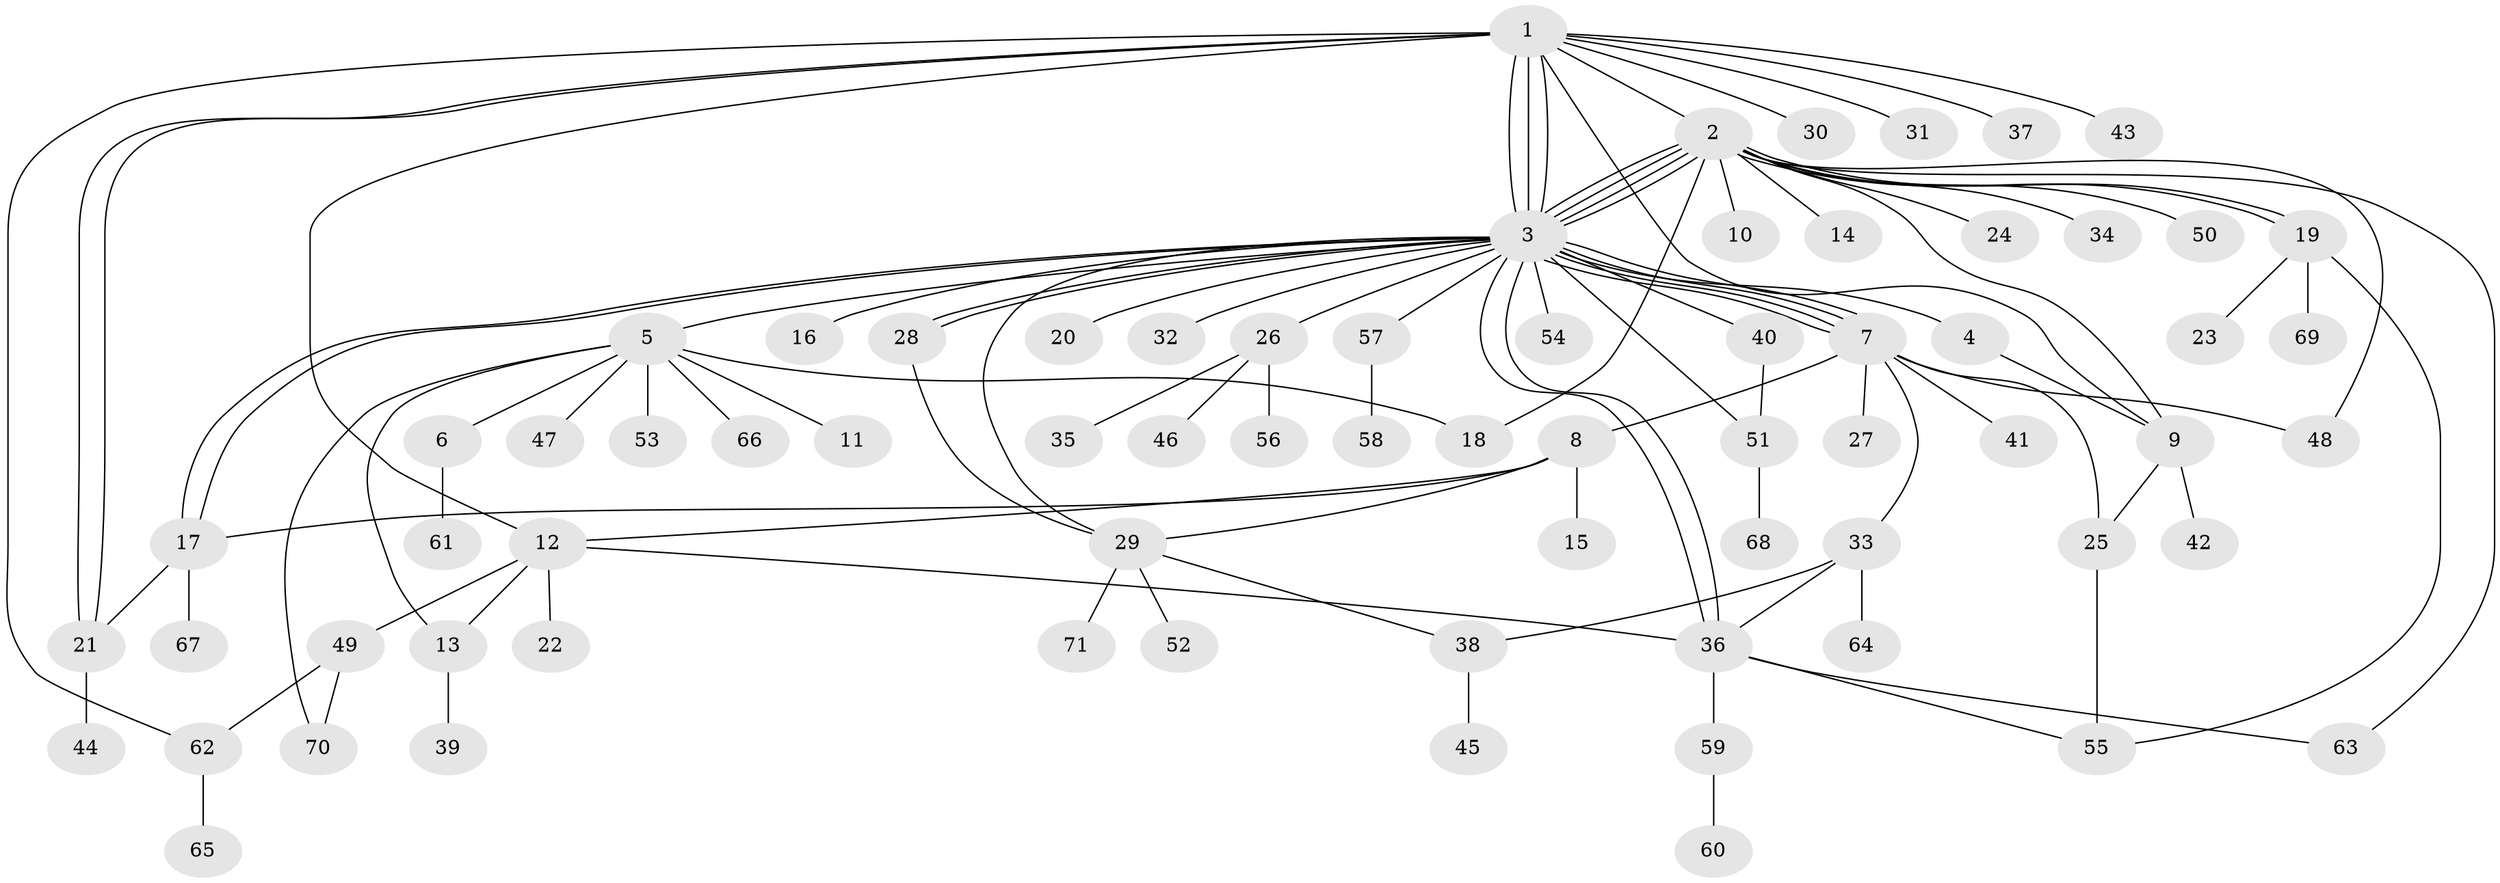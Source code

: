 // coarse degree distribution, {11: 0.01818181818181818, 17: 0.01818181818181818, 30: 0.01818181818181818, 2: 0.14545454545454545, 9: 0.05454545454545454, 6: 0.03636363636363636, 1: 0.6, 5: 0.01818181818181818, 3: 0.05454545454545454, 4: 0.03636363636363636}
// Generated by graph-tools (version 1.1) at 2025/51/02/27/25 19:51:58]
// undirected, 71 vertices, 104 edges
graph export_dot {
graph [start="1"]
  node [color=gray90,style=filled];
  1;
  2;
  3;
  4;
  5;
  6;
  7;
  8;
  9;
  10;
  11;
  12;
  13;
  14;
  15;
  16;
  17;
  18;
  19;
  20;
  21;
  22;
  23;
  24;
  25;
  26;
  27;
  28;
  29;
  30;
  31;
  32;
  33;
  34;
  35;
  36;
  37;
  38;
  39;
  40;
  41;
  42;
  43;
  44;
  45;
  46;
  47;
  48;
  49;
  50;
  51;
  52;
  53;
  54;
  55;
  56;
  57;
  58;
  59;
  60;
  61;
  62;
  63;
  64;
  65;
  66;
  67;
  68;
  69;
  70;
  71;
  1 -- 2;
  1 -- 3;
  1 -- 3;
  1 -- 3;
  1 -- 9;
  1 -- 12;
  1 -- 21;
  1 -- 21;
  1 -- 30;
  1 -- 31;
  1 -- 37;
  1 -- 43;
  1 -- 62;
  2 -- 3;
  2 -- 3;
  2 -- 3;
  2 -- 3;
  2 -- 9;
  2 -- 10;
  2 -- 14;
  2 -- 18;
  2 -- 19;
  2 -- 19;
  2 -- 24;
  2 -- 34;
  2 -- 48;
  2 -- 50;
  2 -- 63;
  3 -- 4;
  3 -- 5;
  3 -- 7;
  3 -- 7;
  3 -- 7;
  3 -- 7;
  3 -- 16;
  3 -- 17;
  3 -- 17;
  3 -- 20;
  3 -- 26;
  3 -- 28;
  3 -- 28;
  3 -- 29;
  3 -- 32;
  3 -- 36;
  3 -- 36;
  3 -- 40;
  3 -- 51;
  3 -- 54;
  3 -- 57;
  4 -- 9;
  5 -- 6;
  5 -- 11;
  5 -- 13;
  5 -- 18;
  5 -- 47;
  5 -- 53;
  5 -- 66;
  5 -- 70;
  6 -- 61;
  7 -- 8;
  7 -- 25;
  7 -- 27;
  7 -- 33;
  7 -- 41;
  7 -- 48;
  8 -- 12;
  8 -- 15;
  8 -- 17;
  8 -- 29;
  9 -- 25;
  9 -- 42;
  12 -- 13;
  12 -- 22;
  12 -- 36;
  12 -- 49;
  13 -- 39;
  17 -- 21;
  17 -- 67;
  19 -- 23;
  19 -- 55;
  19 -- 69;
  21 -- 44;
  25 -- 55;
  26 -- 35;
  26 -- 46;
  26 -- 56;
  28 -- 29;
  29 -- 38;
  29 -- 52;
  29 -- 71;
  33 -- 36;
  33 -- 38;
  33 -- 64;
  36 -- 55;
  36 -- 59;
  36 -- 63;
  38 -- 45;
  40 -- 51;
  49 -- 62;
  49 -- 70;
  51 -- 68;
  57 -- 58;
  59 -- 60;
  62 -- 65;
}
